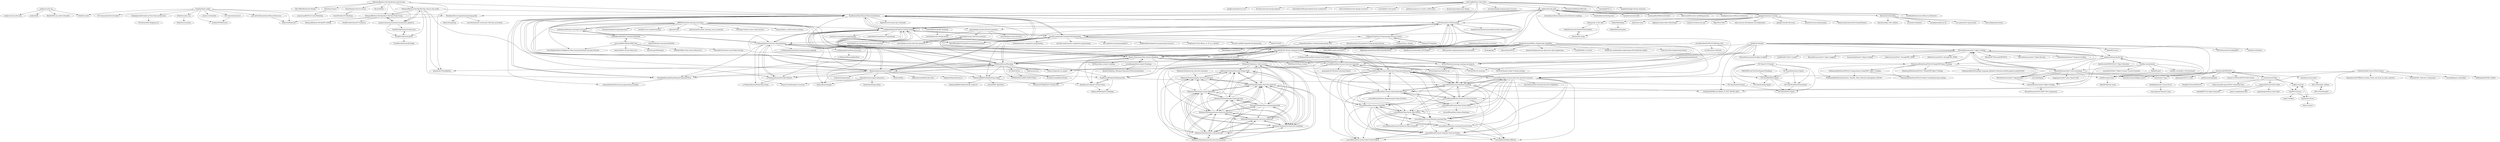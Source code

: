 digraph G {
"nodejs/security-wg" -> "nodejs/security-advisories"
"nodejs/security-wg" -> "NodeSecure/cli"
"nodejs/security-wg" -> "nodejs/build" ["e"=1]
"nodejs/security-wg" -> "RafaelGSS/is-my-node-vulnerable"
"JuanCrg90/Clean-Code-Notes" -> "amitshekhariitbhu/go-backend-clean-architecture" ["e"=1]
"JuanCrg90/Clean-Code-Notes" -> "joebew42/study-path"
"JuanCrg90/Clean-Code-Notes" -> "InterviewReady/system-design-resources" ["e"=1]
"JuanCrg90/Clean-Code-Notes" -> "vasanthk/how-web-works" ["e"=1]
"JuanCrg90/Clean-Code-Notes" -> "girliemac/a-picture-is-worth-a-1000-words" ["e"=1]
"JuanCrg90/Clean-Code-Notes" -> "karanpratapsingh/system-design" ["e"=1]
"JuanCrg90/Clean-Code-Notes" -> "ACM-Alexandria-SC/Internships"
"JuanCrg90/Clean-Code-Notes" -> "Eyadhamza/Eng-Hammad-Recommendations"
"JuanCrg90/Clean-Code-Notes" -> "me-shaon/bangla-programming-resources" ["e"=1]
"JuanCrg90/Clean-Code-Notes" -> "mehdihadeli/awesome-software-architecture" ["e"=1]
"JuanCrg90/Clean-Code-Notes" -> "MichaelCade/90DaysOfDevOps" ["e"=1]
"JuanCrg90/Clean-Code-Notes" -> "tweedegolf/101-rs" ["e"=1]
"JuanCrg90/Clean-Code-Notes" -> "gragland/chatgpt-chrome-extension" ["e"=1]
"JuanCrg90/Clean-Code-Notes" -> "google/comprehensive-rust" ["e"=1]
"JuanCrg90/Clean-Code-Notes" -> "DovAmir/awesome-design-patterns" ["e"=1]
"joebew42/study-path" -> "xpeppers/starway-to-orione"
"joebew42/study-path" -> "Eyadhamza/Eng-Hammad-Recommendations"
"joebew42/study-path" -> "stemmlerjs/software-design-and-architecture-roadmap" ["e"=1]
"joebew42/study-path" -> "testdouble/contributing-tests" ["e"=1]
"joebew42/study-path" -> "cs-MohamedAyman/Problem-Solving-Training"
"joebew42/study-path" -> "mostafa-saad/ArabicCompetitiveProgramming"
"joebew42/study-path" -> "heynickc/awesome-ddd" ["e"=1]
"joebew42/study-path" -> "justinamiller/SoftwareArchitect" ["e"=1]
"joebew42/study-path" -> "abdumostafa/awesome-in-arabic"
"joebew42/study-path" -> "DrWaleedAYousef/Teaching"
"joebew42/study-path" -> "mehdihadeli/awesome-software-architecture" ["e"=1]
"joebew42/study-path" -> "flyeralarm/onboarding"
"joebew42/study-path" -> "ddd-crew/ddd-starter-modelling-process" ["e"=1]
"joebew42/study-path" -> "Thialala/software-engineering-learning-guide"
"joebew42/study-path" -> "simskij/awesome-software-architecture" ["e"=1]
"mostafa-saad/ArabicCompetitiveProgramming" -> "mostafa-saad/MyCompetitiveProgramming" ["e"=1]
"mostafa-saad/ArabicCompetitiveProgramming" -> "cs-MohamedAyman/Problem-Solving-Training"
"mostafa-saad/ArabicCompetitiveProgramming" -> "DrWaleedAYousef/Teaching"
"mostafa-saad/ArabicCompetitiveProgramming" -> "AhmadElsagheer/Competitive-programming-library" ["e"=1]
"mostafa-saad/ArabicCompetitiveProgramming" -> "MohamedAfifii/ProblemSolving--Arabic"
"mostafa-saad/ArabicCompetitiveProgramming" -> "Eyadhamza/Eng-Hammad-Recommendations"
"mostafa-saad/ArabicCompetitiveProgramming" -> "ACM-Alexandria-SC/Internships"
"mostafa-saad/ArabicCompetitiveProgramming" -> "bqi343/USACO" ["e"=1]
"mostafa-saad/ArabicCompetitiveProgramming" -> "lnishan/awesome-competitive-programming" ["e"=1]
"mostafa-saad/ArabicCompetitiveProgramming" -> "mostafa-saad/awesome-competitive-programming" ["e"=1]
"mostafa-saad/ArabicCompetitiveProgramming" -> "kth-competitive-programming/kactl" ["e"=1]
"mostafa-saad/ArabicCompetitiveProgramming" -> "jnikhilreddy/Competitive-programming-resources" ["e"=1]
"mostafa-saad/ArabicCompetitiveProgramming" -> "abdumostafa/awesome-in-arabic"
"mostafa-saad/ArabicCompetitiveProgramming" -> "sahilbansal17/Get_Better_at_CP_in_2_Months" ["e"=1]
"mostafa-saad/ArabicCompetitiveProgramming" -> "cs-MohamedAyman/Coursera-Specializations"
"DrWaleedAYousef/Teaching" -> "Eyadhamza/Eng-Hammad-Recommendations"
"DrWaleedAYousef/Teaching" -> "mostafa-saad/ArabicCompetitiveProgramming"
"DrWaleedAYousef/Teaching" -> "cs-MohamedAyman/Problem-Solving-Training"
"DrWaleedAYousef/Teaching" -> "hci-lab/PyQuran"
"DrWaleedAYousef/Teaching" -> "abdumostafa/awesome-in-arabic"
"DrWaleedAYousef/Teaching" -> "MohamedAfifii/ProblemSolving--Arabic"
"DrWaleedAYousef/Teaching" -> "ACM-Alexandria-SC/Internships"
"DrWaleedAYousef/Teaching" -> "harryadel/AI-ML-Driven-Companies-In-Egypt"
"DrWaleedAYousef/Teaching" -> "ahmedsami76/AraBigData"
"DrWaleedAYousef/Teaching" -> "DrWaleedAYousef/My-Stuff-To-Share"
"DrWaleedAYousef/Teaching" -> "Moataz-Elmesmary/Data-Science-Roadmap"
"DrWaleedAYousef/Teaching" -> "cs-MohamedAyman/Coursera-Specializations"
"DrWaleedAYousef/Teaching" -> "cs-MohamedAyman/YouTube-Playlists"
"DrWaleedAYousef/Teaching" -> "Emadabdelhamied/Eng-Mohamed-Hammad-Posts"
"DrWaleedAYousef/Teaching" -> "bakrianoo/aravec" ["e"=1]
"ACM-Alexandria-SC/Internships" -> "cs-MohamedAyman/Problem-Solving-Training"
"ACM-Alexandria-SC/Internships" -> "harryadel/AI-ML-Driven-Companies-In-Egypt"
"ACM-Alexandria-SC/Internships" -> "mostafa-saad/ArabicCompetitiveProgramming"
"ACM-Alexandria-SC/Internships" -> "Eyadhamza/Eng-Hammad-Recommendations"
"ACM-Alexandria-SC/Internships" -> "DrWaleedAYousef/Teaching"
"ACM-Alexandria-SC/Internships" -> "Moataz-Elmesmary/Data-Science-Roadmap"
"ACM-Alexandria-SC/Internships" -> "nermeenwageh10/Leetcode-Solutions"
"ACM-Alexandria-SC/Internships" -> "Eyadhamza/Backend-Roadmap-2022"
"ACM-Alexandria-SC/Internships" -> "AhmadElsagheer/Competitive-programming-library" ["e"=1]
"ACM-Alexandria-SC/Internships" -> "MohamedAfifii/ProblemSolving--Arabic"
"ACM-Alexandria-SC/Internships" -> "7oSkaaa/Competitive-Programming-Session-Content"
"ACM-Alexandria-SC/Internships" -> "durgeshsamariya/awesome-github-profile-readme-templates" ["e"=1]
"ACM-Alexandria-SC/Internships" -> "ayatoullah/javascript-interview-questions"
"ACM-Alexandria-SC/Internships" -> "joebew42/study-path"
"ACM-Alexandria-SC/Internships" -> "abdumostafa/awesome-in-arabic"
"7oSkaaa/CP-Templates" -> "7oSkaaa/Competitive-Programming-Session-Content"
"abdumostafa/awesome-in-arabic" -> "Eyadhamza/Eng-Hammad-Recommendations"
"abdumostafa/awesome-in-arabic" -> "mfouad/awesome-egypt-opensource"
"abdumostafa/awesome-in-arabic" -> "DrWaleedAYousef/Teaching"
"abdumostafa/awesome-in-arabic" -> "cs-MohamedAyman/Problem-Solving-Training"
"abdumostafa/awesome-in-arabic" -> "abdelrahmaan/Hadith-Data-Sets" ["e"=1]
"abdumostafa/awesome-in-arabic" -> "ElegantSoft/professional-cv"
"abdumostafa/awesome-in-arabic" -> "cs-MohamedAyman/YouTube-Playlists"
"abdumostafa/awesome-in-arabic" -> "mobadarah/tajmeeaton" ["e"=1]
"abdumostafa/awesome-in-arabic" -> "cs-MohamedAyman/Coursera-Specializations"
"abdumostafa/awesome-in-arabic" -> "MohamedAfifii/ProblemSolving--Arabic"
"abdumostafa/awesome-in-arabic" -> "mostafa-saad/ArabicCompetitiveProgramming"
"abdumostafa/awesome-in-arabic" -> "nbebaw/boostchanger"
"abdumostafa/awesome-in-arabic" -> "TRoboto/Maha" ["e"=1]
"abdumostafa/awesome-in-arabic" -> "Eyadhamza/Backend-Roadmap-2022"
"abdumostafa/awesome-in-arabic" -> "Emadabdelhamied/Eng-Mohamed-Hammad-Posts"
"mrankitgupta/Data-Analyst-Roadmap" -> "Moataz-Elmesmary/Data-Science-Roadmap"
"mrankitgupta/Data-Analyst-Roadmap" -> "Eyadhamza/Computer-Science-Entry"
"mrankitgupta/Data-Analyst-Roadmap" -> "AhmedUZaki/Eng.-Mohamed-Hammad-AI-Recommendations"
"youssefHosni/Data-Science-Interview-Questions-Answers" -> "youssefHosni/Data-Science-Portofolio"
"youssefHosni/Data-Science-Interview-Questions-Answers" -> "youssefHosni/Time-Series-With-Python"
"youssefHosni/Data-Science-Interview-Questions-Answers" -> "youssefHosni/Data-Science-Interview-Preperation-Resources"
"youssefHosni/Data-Science-Interview-Questions-Answers" -> "youssefHosni/Practical-Machine-Learning-Tips"
"youssefHosni/Data-Science-Interview-Questions-Answers" -> "youssefHosni/Practical-Computer-Vision-In-Python"
"youssefHosni/Data-Science-Interview-Questions-Answers" -> "youssefHosni/Practical-Machine-Learning"
"youssefHosni/Data-Science-Interview-Questions-Answers" -> "youssefHosni/Efficient-Python-for-Data-Scientists"
"youssefHosni/Data-Science-Interview-Questions-Answers" -> "youssefHosni/Data-Science-End-to-End-Projects"
"youssefHosni/Data-Science-Interview-Questions-Answers" -> "youssefHosni/Data-Science-Educational-Resoruces"
"youssefHosni/Data-Science-Interview-Questions-Answers" -> "youssefHosni/Practical-Data-Science-Blog"
"youssefHosni/Data-Science-Interview-Questions-Answers" -> "youssefHosni/Stable-Diffusion"
"youssefHosni/Data-Science-Interview-Questions-Answers" -> "youssefHosni/Machine-Learning-Practical-Guide"
"youssefHosni/Data-Science-Interview-Questions-Answers" -> "youssefHosni/Advanced-Python-for-Data-Scientists"
"youssefHosni/Data-Science-Interview-Questions-Answers" -> "harryadel/AI-ML-Driven-Companies-In-Egypt"
"youssefHosni/Data-Science-Interview-Questions-Answers" -> "alirezadir/machine-learning-interview-enlightener" ["e"=1]
"ultralytics/JSON2YOLO" -> "ssaru/convert2Yolo"
"ultralytics/JSON2YOLO" -> "ultralytics/xview-yolov3"
"ultralytics/JSON2YOLO" -> "TexasInstruments/edgeai-yolov5" ["e"=1]
"ultralytics/JSON2YOLO" -> "zhiqwang/yolov5-rt-stack" ["e"=1]
"ultralytics/JSON2YOLO" -> "pylabel-project/pylabel" ["e"=1]
"ultralytics/JSON2YOLO" -> "nanmi/yolov7-pose"
"ultralytics/JSON2YOLO" -> "RizwanMunawar/yolov7-segmentation"
"ultralytics/JSON2YOLO" -> "Linaom1214/TensorRT-For-YOLO-Series" ["e"=1]
"Moataz-Elmesmary/Data-Science-Roadmap" -> "harryadel/AI-ML-Driven-Companies-In-Egypt"
"Moataz-Elmesmary/Data-Science-Roadmap" -> "h9-tect/Machine-learning-roadmap-and-projects"
"Moataz-Elmesmary/Data-Science-Roadmap" -> "mrankitgupta/Data-Analyst-Roadmap"
"Moataz-Elmesmary/Data-Science-Roadmap" -> "Eyadhamza/Eng-Hammad-Recommendations"
"Moataz-Elmesmary/Data-Science-Roadmap" -> "cs-MohamedAyman/Problem-Solving-Training"
"Moataz-Elmesmary/Data-Science-Roadmap" -> "ACM-Alexandria-SC/Internships"
"Moataz-Elmesmary/Data-Science-Roadmap" -> "DrWaleedAYousef/Teaching"
"Moataz-Elmesmary/Data-Science-Roadmap" -> "youssefHosni/Data-Science-Interview-Questions"
"Moataz-Elmesmary/Data-Science-Roadmap" -> "youssefHosni/Practical-Machine-Learning"
"Moataz-Elmesmary/Data-Science-Roadmap" -> "youssefHosni/Data-Science-Interview-Preperation-Resources"
"Moataz-Elmesmary/Data-Science-Roadmap" -> "IEEEManCSC/Data_Science"
"Moataz-Elmesmary/Data-Science-Roadmap" -> "youssefHosni/Data-Science-Interview-Questions-Answers"
"Moataz-Elmesmary/Data-Science-Roadmap" -> "Eyadhamza/Backend-Roadmap-2022"
"Moataz-Elmesmary/Data-Science-Roadmap" -> "Eyadhamza/Computer-Science-Entry"
"Moataz-Elmesmary/Data-Science-Roadmap" -> "MrMimic/data-scientist-roadmap" ["e"=1]
"JagadeeshwaranM/Data_Engineering_Simplified" -> "h9-tect/Machine-learning-roadmap-and-projects"
"JagadeeshwaranM/Data_Engineering_Simplified" -> "harryadel/AI-ML-Driven-Companies-In-Egypt"
"JagadeeshwaranM/Data_Engineering_Simplified" -> "youssefHosni/Practical-Machine-Learning"
"JagadeeshwaranM/Data_Engineering_Simplified" -> "kw2828/Dolly-2.0-Series" ["e"=1]
"JagadeeshwaranM/Data_Engineering_Simplified" -> "databricks-academy/data-engineering-with-databricks-english" ["e"=1]
"JagadeeshwaranM/Data_Engineering_Simplified" -> "alanchn31/Data-Engineering-Projects" ["e"=1]
"JagadeeshwaranM/Data_Engineering_Simplified" -> "SebasMBK/SunglassesHubETL"
"JagadeeshwaranM/Data_Engineering_Simplified" -> "bigdatabysumitm/NotesOfYouTubeSQLSeries" ["e"=1]
"JagadeeshwaranM/Data_Engineering_Simplified" -> "Significant-Gravitas/Auto-GPT-Plugins" ["e"=1]
"JagadeeshwaranM/Data_Engineering_Simplified" -> "youssefHosni/Data-Science-Interview-Questions-Answers"
"JagadeeshwaranM/Data_Engineering_Simplified" -> "OBenner/data-engineering-interview-questions" ["e"=1]
"JagadeeshwaranM/Data_Engineering_Simplified" -> "dzoba/gptrpg" ["e"=1]
"JagadeeshwaranM/Data_Engineering_Simplified" -> "youssefHosni/Data-Science-Interview-Preperation-Resources"
"JagadeeshwaranM/Data_Engineering_Simplified" -> "zabirauf/AutoGPT.js" ["e"=1]
"JagadeeshwaranM/Data_Engineering_Simplified" -> "gunnarmorling/awesome-opensource-data-engineering" ["e"=1]
"youssefHosni/Data-Science-Interview-Questions" -> "harryadel/AI-ML-Driven-Companies-In-Egypt"
"youssefHosni/Data-Science-Interview-Questions" -> "youssefHosni/Data-Science-Portofolio"
"youssefHosni/Data-Science-Interview-Questions" -> "youssefHosni/Data-Science-Interview-Preperation-Resources"
"youssefHosni/Data-Science-Interview-Questions" -> "youssefHosni/Practical-Machine-Learning"
"youssefHosni/Data-Science-Interview-Questions" -> "youssefHosni/Data-Science-Educational-Resoruces"
"youssefHosni/Data-Science-Interview-Questions" -> "Deena-Gergis/e2e_ds_project"
"youssefHosni/Data-Science-Interview-Questions" -> "h9-tect/Important-links-for-ml-"
"youssefHosni/Data-Science-Interview-Questions" -> "puspanjalis/20-Machine-Learning-Projects"
"off99555/machine-learning-curriculum" -> "harryadel/AI-ML-Driven-Companies-In-Egypt"
"off99555/machine-learning-curriculum" -> "h9-tect/Machine-learning-roadmap-and-projects"
"off99555/machine-learning-curriculum" -> "cs-MohamedAyman/Problem-Solving-Training"
"off99555/machine-learning-curriculum" -> "maykulkarni/Machine-Learning-Curriculum"
"off99555/machine-learning-curriculum" -> "vmayoral/basic_reinforcement_learning" ["e"=1]
"off99555/machine-learning-curriculum" -> "youssefHosni/Data-Science-Interview-Questions"
"off99555/machine-learning-curriculum" -> "cs-MohamedAyman/Coursera-Specializations"
"off99555/machine-learning-curriculum" -> "nermeenwageh10/Leetcode-Solutions"
"off99555/machine-learning-curriculum" -> "Deena-Gergis/e2e_ds_project"
"off99555/machine-learning-curriculum" -> "dennybritz/deeplearning-papernotes" ["e"=1]
"off99555/machine-learning-curriculum" -> "louisfb01/start-machine-learning" ["e"=1]
"off99555/machine-learning-curriculum" -> "pkmital/CADL" ["e"=1]
"off99555/machine-learning-curriculum" -> "TarrySingh/Artificial-Intelligence-Deep-Learning-Machine-Learning-Tutorials" ["e"=1]
"off99555/machine-learning-curriculum" -> "upb-lea/reinforcement_learning_course_materials" ["e"=1]
"off99555/machine-learning-curriculum" -> "Developer-Y/math-science-video-lectures" ["e"=1]
"youssefHosni/Practical-Machine-Learning" -> "youssefHosni/Data-Science-Educational-Resoruces"
"youssefHosni/Practical-Machine-Learning" -> "youssefHosni/Data-Science-Interview-Preperation-Resources"
"youssefHosni/Practical-Machine-Learning" -> "youssefHosni/Data-Science-Interview-Questions-Answers"
"youssefHosni/Practical-Machine-Learning" -> "youssefHosni/Data-Science-Portofolio"
"youssefHosni/Practical-Machine-Learning" -> "youssefHosni/Practical-Machine-Learning-Tips"
"youssefHosni/Practical-Machine-Learning" -> "youssefHosni/Efficient-Python-for-Data-Scientists"
"youssefHosni/Practical-Machine-Learning" -> "youssefHosni/Data-Science-Interview-Questions"
"youssefHosni/Practical-Machine-Learning" -> "youssefHosni/Practical-Data-Science-Blog"
"youssefHosni/Practical-Machine-Learning" -> "youssefHosni/Practical-Computer-Vision-In-Python"
"youssefHosni/Practical-Machine-Learning" -> "ashishpatel26/ResourceBank_CV_NLP_MLOPS_2022" ["e"=1]
"youssefHosni/Practical-Machine-Learning" -> "harryadel/AI-ML-Driven-Companies-In-Egypt"
"youssefHosni/Practical-Machine-Learning" -> "youssefHosni/Time-Series-With-Python"
"MohamedAfifii/ProblemSolving--Arabic" -> "MohamedAfifii/ProblemSolving--Arabic-II"
"MohamedAfifii/ProblemSolving--Arabic" -> "Muhammad-Magdi/aast-training-2021"
"MohamedAfifii/ProblemSolving--Arabic" -> "marioeid/Mr-Algorithms"
"Eyadhamza/Eng-Hammad-Recommendations" -> "Emadabdelhamied/Eng-Mohamed-Hammad-Posts"
"Eyadhamza/Eng-Hammad-Recommendations" -> "cs-MohamedAyman/Problem-Solving-Training"
"Eyadhamza/Eng-Hammad-Recommendations" -> "DrWaleedAYousef/Teaching"
"Eyadhamza/Eng-Hammad-Recommendations" -> "abdumostafa/awesome-in-arabic"
"Eyadhamza/Eng-Hammad-Recommendations" -> "Eyadhamza/Backend-Roadmap-2022"
"Eyadhamza/Eng-Hammad-Recommendations" -> "mostafa-saad/ArabicCompetitiveProgramming"
"Eyadhamza/Eng-Hammad-Recommendations" -> "Eyadhamza/Computer-Science-Entry"
"Eyadhamza/Eng-Hammad-Recommendations" -> "cs-MohamedAyman/Coursera-Specializations"
"Eyadhamza/Eng-Hammad-Recommendations" -> "mohamedSabry0/functional_programming_examples"
"Eyadhamza/Eng-Hammad-Recommendations" -> "ACM-Alexandria-SC/Internships"
"Eyadhamza/Eng-Hammad-Recommendations" -> "Moataz-Elmesmary/Data-Science-Roadmap"
"Eyadhamza/Eng-Hammad-Recommendations" -> "ayatoullah/javascript-interview-questions"
"Eyadhamza/Eng-Hammad-Recommendations" -> "RahmaYasser/common-git-commands"
"Eyadhamza/Eng-Hammad-Recommendations" -> "ArabsInBlockchain/BC-Roadmap"
"Eyadhamza/Eng-Hammad-Recommendations" -> "cs-MohamedAyman/YouTube-Playlists"
"ArabsInBlockchain/BC-Roadmap" -> "ayatoullah/system-design-primer"
"Eyadhamza/Backend-Roadmap-2022" -> "Eyadhamza/Computer-Science-Entry"
"Eyadhamza/Backend-Roadmap-2022" -> "MahmoudShawkyy/CS_Roadmap"
"Eyadhamza/Backend-Roadmap-2022" -> "CIS-Team/Android-Squad"
"MohamedRadwan-DevOps/devops-step-by-step" -> "MohamedRadwan-DevOps/Azure-DevOps-Study-Group"
"MohamedRadwan-DevOps/devops-step-by-step" -> "amateursanonymous/amateursanonymous.github.io"
"MohamedRadwan-DevOps/devops-step-by-step" -> "Zold1/linux-basics"
"MohamedRadwan-DevOps/devops-step-by-step" -> "Ahm7dKhalifa/System-Design"
"MohamedRadwan-DevOps/devops-step-by-step" -> "OmarShawky1/Active-Courses"
"MohamedRadwan-DevOps/devops-step-by-step" -> "MohamedRadwan-DevOps/DevOps-step-by-step-arabic"
"MohamedRadwan-DevOps/devops-step-by-step" -> "Eyadhamza/Eng-Hammad-Recommendations"
"MohamedRadwan-DevOps/devops-step-by-step" -> "ahmedsami76/AraBigData"
"MohamedRadwan-DevOps/devops-step-by-step" -> "Micro0x00/iti"
"OmarShawky1/Active-Courses" -> "OmarShawky1/CS-Roadmap"
"mfouad/awesome-egypt-opensource" -> "Samuel-Sorial/Academic-resources"
"mfouad/awesome-egypt-opensource" -> "nbebaw/boostchanger"
"mfouad/awesome-egypt-opensource" -> "bashmohandes/go-askme"
"nermeenwageh10/Leetcode-Solutions" -> "harryadel/AI-ML-Driven-Companies-In-Egypt"
"nermeenwageh10/Leetcode-Solutions" -> "Mohamed-Hashem/cs-video-courses"
"h9-tect/Machine-learning-roadmap-and-projects" -> "h9-tect/Ultimate-Guide-To-Deep-Learning"
"h9-tect/Machine-learning-roadmap-and-projects" -> "h9-tect/ML-Dl_resources-"
"h9-tect/Machine-learning-roadmap-and-projects" -> "h9-tect/Important-links-for-ml-"
"h9-tect/Machine-learning-roadmap-and-projects" -> "harryadel/AI-ML-Driven-Companies-In-Egypt"
"xpeppers/starway-to-orione" -> "gcanti/functional-programming" ["e"=1]
"xpeppers/starway-to-orione" -> "RefactoringCombos/ArlosCommitNotation" ["e"=1]
"xpeppers/starway-to-orione" -> "odino/interviews" ["e"=1]
"xpeppers/starway-to-orione" -> "digdeeproots/provable-refactorings" ["e"=1]
"xpeppers/starway-to-orione" -> "ivoputzer/coinbase-pro-api"
"xpeppers/starway-to-orione" -> "joebew42/study-path"
"xpeppers/starway-to-orione" -> "DaikonWeb/daikon"
"xpeppers/starway-to-orione" -> "PJijin/Show-Path" ["e"=1]
"xpeppers/starway-to-orione" -> "ukncsc/secure-development-and-deployment" ["e"=1]
"xpeppers/starway-to-orione" -> "chilispa/way-to-the-cake"
"xpeppers/starway-to-orione" -> "xpeppers/ansible-discourse"
"cs-MohamedAyman/Problem-Solving-Training" -> "cs-MohamedAyman/Coursera-Specializations"
"cs-MohamedAyman/Problem-Solving-Training" -> "Eyadhamza/Eng-Hammad-Recommendations"
"cs-MohamedAyman/Problem-Solving-Training" -> "mostafa-saad/ArabicCompetitiveProgramming"
"cs-MohamedAyman/Problem-Solving-Training" -> "cs-MohamedAyman/YouTube-Playlists"
"cs-MohamedAyman/Problem-Solving-Training" -> "DrWaleedAYousef/Teaching"
"cs-MohamedAyman/Problem-Solving-Training" -> "ACM-Alexandria-SC/Internships"
"cs-MohamedAyman/Problem-Solving-Training" -> "MohamedAfifii/ProblemSolving--Arabic"
"cs-MohamedAyman/Problem-Solving-Training" -> "harryadel/AI-ML-Driven-Companies-In-Egypt"
"cs-MohamedAyman/Problem-Solving-Training" -> "abdumostafa/awesome-in-arabic"
"cs-MohamedAyman/Problem-Solving-Training" -> "Moataz-Elmesmary/Data-Science-Roadmap"
"cs-MohamedAyman/Problem-Solving-Training" -> "AhmadElsagheer/Competitive-programming-library" ["e"=1]
"cs-MohamedAyman/Problem-Solving-Training" -> "7oSkaaa/Competitive-Programming-Session-Content"
"cs-MohamedAyman/Problem-Solving-Training" -> "Emadabdelhamied/Eng-Mohamed-Hammad-Posts"
"cs-MohamedAyman/Problem-Solving-Training" -> "manishbisht/Competitive-Programming" ["e"=1]
"cs-MohamedAyman/Problem-Solving-Training" -> "omonimus1/competitive-programming" ["e"=1]
"Zold1/linux-basics" -> "mazzensaadd/OSC22-Linux-Workshop"
"ES-Community/nsecure" -> "fraxken/VM-Resources"
"MohamedRadwan-DevOps/DevOps-step-by-step-arabic" -> "amateursanonymous/amateursanonymous.github.io"
"MohamedRadwan-DevOps/DevOps-step-by-step-arabic" -> "MohamedRadwan-DevOps/Azure-DevOps-Study-Group"
"MohamedRadwan-DevOps/DevOps-step-by-step-arabic" -> "ahmedsami76/AraBigData"
"MohamedRadwan-DevOps/DevOps-step-by-step-arabic" -> "Emadabdelhamied/Eng-Mohamed-Hammad-Posts"
"MohamedRadwan-DevOps/DevOps-step-by-step-arabic" -> "CloudDevOpsVisions/Docs"
"MohamedRadwan-DevOps/DevOps-step-by-step-arabic" -> "abdumostafa/awesome-in-arabic"
"MohamedRadwan-DevOps/DevOps-step-by-step-arabic" -> "Eyadhamza/Eng-Hammad-Recommendations"
"cs-MohamedAyman/YouTube-Playlists" -> "cs-MohamedAyman/DataCamp-Tracks"
"cs-MohamedAyman/YouTube-Playlists" -> "cs-MohamedAyman/Coursera-Specializations"
"hci-lab/PyQuran" -> "hci-lab/LearningMetersPoems"
"hci-lab/PyQuran" -> "DrWaleedAYousef/My-Stuff-To-Share"
"CIS-Team/DataScience-Squad" -> "CIS-Team/BackEnd-Squad"
"CIS-Team/DataScience-Squad" -> "CIS-Team/ProblemSolving-Squad"
"CIS-Team/ProblemSolving-Squad" -> "CIS-Team/Flutter-Squad"
"harryadel/AI-ML-Driven-Companies-In-Egypt" -> "h9-tect/Machine-learning-roadmap-and-projects"
"harryadel/AI-ML-Driven-Companies-In-Egypt" -> "youssefHosni/Data-Science-Interview-Questions"
"harryadel/AI-ML-Driven-Companies-In-Egypt" -> "youssefHosni/Data-Science-Interview-Preperation-Resources"
"harryadel/AI-ML-Driven-Companies-In-Egypt" -> "Moataz-Elmesmary/Data-Science-Roadmap"
"harryadel/AI-ML-Driven-Companies-In-Egypt" -> "Deena-Gergis/e2e_ds_project"
"harryadel/AI-ML-Driven-Companies-In-Egypt" -> "h9-tect/ML-Dl_resources-"
"harryadel/AI-ML-Driven-Companies-In-Egypt" -> "ACM-Alexandria-SC/Internships"
"harryadel/AI-ML-Driven-Companies-In-Egypt" -> "cs-MohamedAyman/Problem-Solving-Training"
"harryadel/AI-ML-Driven-Companies-In-Egypt" -> "nermeenwageh10/Leetcode-Solutions"
"harryadel/AI-ML-Driven-Companies-In-Egypt" -> "cs-MohamedAyman/Coursera-Specializations"
"harryadel/AI-ML-Driven-Companies-In-Egypt" -> "youssefHosni/Data-Science-Educational-Resoruces"
"harryadel/AI-ML-Driven-Companies-In-Egypt" -> "IEEEManCSC/Data_Science"
"harryadel/AI-ML-Driven-Companies-In-Egypt" -> "cs-MohamedAyman/Data-Science-Case-Studies"
"harryadel/AI-ML-Driven-Companies-In-Egypt" -> "youssefHosni/Practical-Machine-Learning"
"ssaru/convert2Yolo" -> "ultralytics/JSON2YOLO"
"ssaru/convert2Yolo" -> "yukkyo/voc2coco"
"ssaru/convert2Yolo" -> "Tony607/voc2coco"
"ssaru/convert2Yolo" -> "WongKinYiu/ScaledYOLOv4" ["e"=1]
"ssaru/convert2Yolo" -> "ManivannanMurugavel/YOLO-Annotation-Tool"
"ssaru/convert2Yolo" -> "packyan/PyTorch-YOLOv3-kitti"
"RizwanMunawar/yolov7-segmentation" -> "RizwanMunawar/yolov7-object-tracking"
"RizwanMunawar/yolov7-segmentation" -> "RizwanMunawar/yolov5-object-tracking"
"yukkyo/voc2coco" -> "Tony607/voc2coco"
"yukkyo/voc2coco" -> "shiyemin/voc2coco"
"yousefebrahimi0/1000-AI-collection-tools" -> "h9-tect/Machine-learning-roadmap-and-projects"
"yousefebrahimi0/1000-AI-collection-tools" -> "ai-collection/ai-collection" ["e"=1]
"yousefebrahimi0/1000-AI-collection-tools" -> "harryadel/AI-ML-Driven-Companies-In-Egypt"
"MuhammadMoinFaisal/YOLOv8-DeepSORT-Object-Tracking" -> "MuhammadMoinFaisal/YOLOv8_Segmentation_DeepSORT_Object_Tracking"
"MuhammadMoinFaisal/YOLOv8-DeepSORT-Object-Tracking" -> "MuhammadMoinFaisal/YOLOv8-object-tracking-blurring-counting"
"MuhammadMoinFaisal/YOLOv8-DeepSORT-Object-Tracking" -> "RizwanMunawar/yolov7-object-tracking"
"MuhammadMoinFaisal/YOLOv8-DeepSORT-Object-Tracking" -> "MuhammadMoinFaisal/Automatic_Number_Plate_Detection_Recognition_YOLOv8"
"MuhammadMoinFaisal/YOLOv8-DeepSORT-Object-Tracking" -> "roboflow/supervision"
"MuhammadMoinFaisal/YOLOv8-DeepSORT-Object-Tracking" -> "MuhammadMoinFaisal/YOLOv7-DeepSORT-Object-Tracking"
"MuhammadMoinFaisal/YOLOv8-DeepSORT-Object-Tracking" -> "MuhammadMoinFaisal/Sign-Language-Alphabets-Detection-and-Recongition-using-YOLOv8"
"roboflow/notebooks" -> "roboflow/supervision"
"roboflow/notebooks" -> "SkalskiP/courses" ["e"=1]
"roboflow/notebooks" -> "augmentedstartups/AS-One"
"roboflow/notebooks" -> "IDEA-Research/GroundingDINO" ["e"=1]
"roboflow/notebooks" -> "MuhammadMoinFaisal/YOLOv8-DeepSORT-Object-Tracking"
"roboflow/notebooks" -> "youssefHosni/Practical-Machine-Learning"
"roboflow/notebooks" -> "ultralytics/ultralytics" ["e"=1]
"roboflow/notebooks" -> "harryadel/AI-ML-Driven-Companies-In-Egypt"
"roboflow/notebooks" -> "ashishpatel26/ResourceBank_CV_NLP_MLOPS_2022" ["e"=1]
"roboflow/notebooks" -> "RizwanMunawar/yolov7-object-tracking"
"roboflow/notebooks" -> "youssefHosni/Data-Science-Interview-Questions"
"roboflow/notebooks" -> "youssefHosni/Data-Science-Interview-Preperation-Resources"
"roboflow/notebooks" -> "RizwanMunawar/yolov8-object-tracking"
"roboflow/notebooks" -> "youssefHosni/Data-Science-Interview-Questions-Answers"
"roboflow/notebooks" -> "RizwanMunawar/yolov7-pose-estimation"
"shiyemin/voc2coco" -> "wkoa/voc2coco"
"shiyemin/voc2coco" -> "yukkyo/voc2coco"
"packyan/PyTorch-YOLOv3-kitti" -> "keshik6/KITTI-2d-object-detection"
"packyan/PyTorch-YOLOv3-kitti" -> "yizhou-wang/darknet-kitti"
"packyan/PyTorch-YOLOv3-kitti" -> "yangchengtest/keras-yolov3-kitti"
"SkalskiP/sport" -> "roboflow/supervision"
"youssefHosni/Time-Series-With-Python" -> "youssefHosni/Practical-Computer-Vision-In-Python"
"youssefHosni/Time-Series-With-Python" -> "youssefHosni/Data-Science-End-to-End-Projects"
"youssefHosni/Time-Series-With-Python" -> "youssefHosni/Practical-Machine-Learning-Tips"
"youssefHosni/Time-Series-With-Python" -> "youssefHosni/Machine-Learning-Practical-Guide"
"youssefHosni/Time-Series-With-Python" -> "youssefHosni/Stable-Diffusion"
"youssefHosni/Time-Series-With-Python" -> "youssefHosni/Advanced-Python-for-Data-Scientists"
"youssefHosni/Time-Series-With-Python" -> "youssefHosni/Data-Science-Portofolio"
"Mohamed-Hashem/Awesome-Design-Tools" -> "Mohamed-Hashem/angular-interview-questions"
"Mohamed-Hashem/Awesome-Design-Tools" -> "Mohamed-Hashem/tech-interview-handbook"
"Mohamed-Hashem/Awesome-Design-Tools" -> "Mohamed-Hashem/nodejs-interview-questions"
"Mohamed-Hashem/clean-code-javascript" -> "Mohamed-Hashem/javascript-interview-questions"
"Mohamed-Hashem/clean-code-javascript" -> "Mohamed-Hashem/nodejs-interview-questions"
"Mohamed-Hashem/clean-code-javascript" -> "Mohamed-Hashem/tech-interview-handbook"
"Mohamed-Hashem/clean-code-javascript" -> "Mohamed-Hashem/angular-interview-questions"
"Mohamed-Hashem/clean-code-javascript" -> "Mohamed-Hashem/reactjs-interview-questions"
"Mohamed-Hashem/clean-code-javascript" -> "Mohamed-Hashem/Awesome-Design-Tools"
"Mohamed-Hashem/clean-code-javascript" -> "Mohamed-Hashem/awesome-interview-questions"
"Mohamed-Hashem/clean-code-javascript" -> "Mohamed-Hashem/javascript-algorithms"
"Mohamed-Hashem/cs-video-courses" -> "Mohamed-Hashem/project-based-learning"
"Mohamed-Hashem/cs-video-courses" -> "Mohamed-Hashem/tech-interview-handbook"
"Mohamed-Hashem/cs-video-courses" -> "Mohamed-Hashem/free-programming-books"
"Mohamed-Hashem/cs-video-courses" -> "Mohamed-Hashem/javascript-algorithms"
"Mohamed-Hashem/cs-video-courses" -> "Mohamed-Hashem/nodejs-interview-questions"
"Mohamed-Hashem/cs-video-courses" -> "Mohamed-Hashem/awesome-interview-questions"
"Mohamed-Hashem/cs-video-courses" -> "Mohamed-Hashem/clean-code-javascript"
"Mohamed-Hashem/cs-video-courses" -> "Mohamed-Hashem/Awesome-Design-Tools"
"Mohamed-Hashem/cs-video-courses" -> "Mohamed-Hashem/reactjs-interview-questions"
"Mohamed-Hashem/javascript-algorithms" -> "Mohamed-Hashem/tech-interview-handbook"
"Mohamed-Hashem/javascript-algorithms" -> "Mohamed-Hashem/nodejs-interview-questions"
"Mohamed-Hashem/javascript-algorithms" -> "Mohamed-Hashem/angular-interview-questions"
"Mohamed-Hashem/javascript-algorithms" -> "Mohamed-Hashem/clean-code-javascript"
"Mohamed-Hashem/javascript-algorithms" -> "Mohamed-Hashem/reactjs-interview-questions"
"Mohamed-Hashem/javascript-algorithms" -> "Mohamed-Hashem/Awesome-Design-Tools"
"Mohamed-Hashem/javascript-algorithms" -> "Mohamed-Hashem/awesome-interview-questions"
"Mohamed-Hashem/javascript-algorithms" -> "Mohamed-Hashem/javascript-interview-questions"
"Mohamed-Hashem/javascript-algorithms" -> "Mohamed-Hashem/project-based-learning"
"Mohamed-Hashem/javascript-interview-questions" -> "Mohamed-Hashem/clean-code-javascript"
"Mohamed-Hashem/javascript-interview-questions" -> "Mohamed-Hashem/nodejs-interview-questions"
"Mohamed-Hashem/javascript-interview-questions" -> "Mohamed-Hashem/reactjs-interview-questions"
"Mohamed-Hashem/javascript-interview-questions" -> "Mohamed-Hashem/awesome-interview-questions"
"Mohamed-Hashem/javascript-interview-questions" -> "Mohamed-Hashem/angular-interview-questions"
"Mohamed-Hashem/javascript-interview-questions" -> "Mohamed-Hashem/tech-interview-handbook"
"Mohamed-Hashem/nodejs-interview-questions" -> "Mohamed-Hashem/reactjs-interview-questions"
"Mohamed-Hashem/nodejs-interview-questions" -> "Mohamed-Hashem/angular-interview-questions"
"Mohamed-Hashem/nodejs-interview-questions" -> "Mohamed-Hashem/javascript-interview-questions"
"Mohamed-Hashem/nodejs-interview-questions" -> "Mohamed-Hashem/clean-code-javascript"
"Mohamed-Hashem/nodejs-interview-questions" -> "Mohamed-Hashem/tech-interview-handbook"
"Mohamed-Hashem/nodejs-interview-questions" -> "Mohamed-Hashem/awesome-interview-questions"
"Mohamed-Hashem/nodejs-interview-questions" -> "Mohamed-Hashem/Awesome-Design-Tools"
"Mohamed-Hashem/nodejs-interview-questions" -> "Mohamed-Hashem/javascript-algorithms"
"Mohamed-Hashem/reactjs-interview-questions" -> "Mohamed-Hashem/nodejs-interview-questions"
"Mohamed-Hashem/reactjs-interview-questions" -> "Mohamed-Hashem/tech-interview-handbook"
"Mohamed-Hashem/reactjs-interview-questions" -> "Mohamed-Hashem/javascript-interview-questions"
"Mohamed-Hashem/reactjs-interview-questions" -> "Mohamed-Hashem/clean-code-javascript"
"Mohamed-Hashem/reactjs-interview-questions" -> "Mohamed-Hashem/awesome-interview-questions"
"Tony607/voc2coco" -> "yukkyo/voc2coco"
"Tony607/voc2coco" -> "shiyemin/voc2coco"
"Tony607/voc2coco" -> "ming71/toolbox" ["e"=1]
"RizwanMunawar/yolov7-pose-estimation" -> "RizwanMunawar/yolov7-object-tracking"
"RizwanMunawar/yolov7-pose-estimation" -> "nanmi/yolov7-pose"
"RizwanMunawar/yolov7-pose-estimation" -> "TexasInstruments/edgeai-yolov5" ["e"=1]
"RizwanMunawar/yolov7-pose-estimation" -> "qinggangwu/yolov7-pose_Npoint_Ncla" ["e"=1]
"RizwanMunawar/yolov7-pose-estimation" -> "RizwanMunawar/yolov5-object-tracking"
"RizwanMunawar/yolov7-pose-estimation" -> "wmcnally/kapao" ["e"=1]
"RizwanMunawar/yolov7-pose-estimation" -> "RizwanMunawar/yolov7-segmentation"
"ChawlaAvi/Daily-Dose-of-Data-Science" -> "youssefHosni/Efficient-Python-for-Data-Scientists"
"ChawlaAvi/Daily-Dose-of-Data-Science" -> "khuyentran1401/Efficient_Python_tricks_and_tools_for_data_scientists" ["e"=1]
"ChawlaAvi/Daily-Dose-of-Data-Science" -> "youssefHosni/Data-Science-Interview-Questions-Answers"
"ChawlaAvi/Daily-Dose-of-Data-Science" -> "ThinamXx/ML..Interview..Preparation" ["e"=1]
"ChawlaAvi/Daily-Dose-of-Data-Science" -> "youssefHosni/Data-Science-Educational-Resoruces"
"ChawlaAvi/Daily-Dose-of-Data-Science" -> "CermakM/jupyter-datatables" ["e"=1]
"ChawlaAvi/Daily-Dose-of-Data-Science" -> "SelfExplainML/PiML-Toolbox" ["e"=1]
"youssefHosni/Efficient-Python-for-Data-Scientists" -> "youssefHosni/Data-Science-Interview-Preperation-Resources"
"youssefHosni/Efficient-Python-for-Data-Scientists" -> "youssefHosni/Data-Science-Educational-Resoruces"
"youssefHosni/Efficient-Python-for-Data-Scientists" -> "youssefHosni/Data-Science-Portofolio"
"youssefHosni/Efficient-Python-for-Data-Scientists" -> "youssefHosni/Practical-Machine-Learning"
"youssefHosni/Efficient-Python-for-Data-Scientists" -> "youssefHosni/Data-Science-Interview-Questions-Answers"
"youssefHosni/Efficient-Python-for-Data-Scientists" -> "youssefHosni/Time-Series-With-Python"
"youssefHosni/Efficient-Python-for-Data-Scientists" -> "youssefHosni/Practical-Data-Science-Blog"
"youssefHosni/Efficient-Python-for-Data-Scientists" -> "youssefHosni/Practical-Machine-Learning-Tips"
"youssefHosni/Efficient-Python-for-Data-Scientists" -> "youssefHosni/Practical-Computer-Vision-In-Python"
"youssefHosni/Data-Science-Interview-Preperation-Resources" -> "youssefHosni/Data-Science-Educational-Resoruces"
"youssefHosni/Data-Science-Interview-Preperation-Resources" -> "youssefHosni/Practical-Machine-Learning-Tips"
"youssefHosni/Data-Science-Interview-Preperation-Resources" -> "youssefHosni/Practical-Machine-Learning"
"youssefHosni/Data-Science-Interview-Preperation-Resources" -> "youssefHosni/Efficient-Python-for-Data-Scientists"
"youssefHosni/Data-Science-Interview-Preperation-Resources" -> "youssefHosni/Practical-Computer-Vision-In-Python"
"youssefHosni/Data-Science-Interview-Preperation-Resources" -> "youssefHosni/Time-Series-With-Python"
"youssefHosni/Data-Science-Interview-Preperation-Resources" -> "youssefHosni/Data-Science-Interview-Questions-Answers"
"youssefHosni/Data-Science-Interview-Preperation-Resources" -> "youssefHosni/Data-Science-Portofolio"
"youssefHosni/Data-Science-Interview-Preperation-Resources" -> "youssefHosni/Practical-Data-Science-Blog"
"youssefHosni/Data-Science-Interview-Preperation-Resources" -> "harryadel/AI-ML-Driven-Companies-In-Egypt"
"youssefHosni/Data-Science-Interview-Preperation-Resources" -> "youssefHosni/Data-Science-Interview-Questions"
"youssefHosni/Data-Science-Interview-Preperation-Resources" -> "youssefHosni/Data-Science-End-to-End-Projects"
"CIS-Team/UI-UX-Squad" -> "CIS-Team/BackEnd-Squad"
"CIS-Team/UI-UX-Squad" -> "CIS-Team/Flutter-Squad"
"CIS-Team/UI-UX-Squad" -> "CIS-Team/DataScience-Squad"
"CIS-Team/UI-UX-Squad" -> "CIS-Team/ProblemSolving-Squad"
"CIS-Team/UI-UX-Squad" -> "CIS-Team/Android-Squad"
"CIS-Team/UI-UX-Squad" -> "CIS-Team/Gaming-Squad"
"flyeralarm/onboarding" -> "flyeralarm/php-code-validator"
"flyeralarm/onboarding" -> "sensiolabs-de/deptrac" ["e"=1]
"flyeralarm/onboarding" -> "prooph/proophessor-do" ["e"=1]
"flyeralarm/onboarding" -> "scm-spain/howto-spring-cloud" ["e"=1]
"flyeralarm/onboarding" -> "joebew42/study-path"
"flyeralarm/onboarding" -> "kalessil/phpinspectionsea" ["e"=1]
"augmentedstartups/AS-One" -> "roboflow/supervision"
"augmentedstartups/AS-One" -> "RizwanMunawar/yolov7-object-tracking"
"augmentedstartups/AS-One" -> "roboflow-ai/notebooks"
"augmentedstartups/AS-One" -> "RizwanMunawar/yolov5-object-tracking"
"augmentedstartups/AS-One" -> "ibaiGorordo/ONNX-YOLOv7-Object-Detection"
"augmentedstartups/AS-One" -> "MuhammadMoinFaisal/YOLOv8-DeepSORT-Object-Tracking"
"roboflow/supervision" -> "SkalskiP/sketchy-vision"
"maykulkarni/Machine-Learning-Notebooks" -> "maykulkarni/Machine-Learning-Curriculum"
"maykulkarni/Machine-Learning-Notebooks" -> "ayonroy2000/100DaysOfMLCode"
"maykulkarni/Machine-Learning-Notebooks" -> "chhayac/Machine-Learning-Notebooks"
"maykulkarni/Machine-Learning-Curriculum" -> "maykulkarni/Machine-Learning-Notebooks"
"maykulkarni/Machine-Learning-Curriculum" -> "off99555/machine-learning-curriculum"
"RizwanMunawar/yolov7-object-tracking" -> "RizwanMunawar/yolov7-pose-estimation"
"RizwanMunawar/yolov7-object-tracking" -> "RizwanMunawar/yolov7-segmentation"
"RizwanMunawar/yolov7-object-tracking" -> "mikel-brostrom/Yolov7_StrongSORT_OSNet" ["e"=1]
"RizwanMunawar/yolov7-object-tracking" -> "RizwanMunawar/yolov5-object-tracking"
"RizwanMunawar/yolov7-object-tracking" -> "MuhammadMoinFaisal/YOLOv8-DeepSORT-Object-Tracking"
"RizwanMunawar/yolov7-object-tracking" -> "RizwanMunawar/yolov8-object-tracking"
"RizwanMunawar/yolov7-object-tracking" -> "mikel-brostrom/Yolov5_StrongSORT_OSNet" ["e"=1]
"RizwanMunawar/yolov7-object-tracking" -> "bharath5673/StrongSORT-YOLO" ["e"=1]
"RizwanMunawar/yolov7-object-tracking" -> "augmentedstartups/AS-One"
"RizwanMunawar/yolov7-object-tracking" -> "RizwanMunawar/yolov7-object-blurring"
"RizwanMunawar/yolov7-object-tracking" -> "deshwalmahesh/yolov7-deepsort-tracking" ["e"=1]
"RizwanMunawar/yolov7-object-tracking" -> "JackWoo0831/Yolov7-tracker" ["e"=1]
"RizwanMunawar/yolov7-object-tracking" -> "RizwanMunawar/yolov7-object-cropping"
"RizwanMunawar/yolov7-object-tracking" -> "haroonshakeel/yolov7-object-tracking"
"RizwanMunawar/yolov5-object-tracking" -> "RizwanMunawar/YOLO-RX57-FPS-Comparision"
"Eyadhamza/Computer-Science-Entry" -> "Eyadhamza/Backend-Roadmap-2022"
"Eyadhamza/Computer-Science-Entry" -> "MahmoudShawkyy/CS_Roadmap"
"roboflow-ai/notebooks" -> "roboflow-ai/roboflow-100-benchmark"
"roboflow-ai/notebooks" -> "roboflow/supervision"
"roboflow-ai/notebooks" -> "SkalskiP/sport"
"roboflow-ai/notebooks" -> "augmentedstartups/AS-One"
"roboflow-ai/notebooks" -> "RizwanMunawar/yolov7-pose-estimation"
"roboflow-ai/notebooks" -> "ashishpatel26/ResourceBank_CV_NLP_MLOPS_2022" ["e"=1]
"roboflow-ai/notebooks" -> "muratali016/Yolov7-Object-Counter-Custom-Funcitons"
"ultralytics/xview-yolov3" -> "DIUx-xView/data_utilities"
"Emadabdelhamied/Eng-Mohamed-Hammad-Posts" -> "Eyadhamza/Eng-Hammad-Recommendations"
"Emadabdelhamied/Eng-Mohamed-Hammad-Posts" -> "mohamedSabry0/functional_programming_examples"
"GergesHany/object-oriented-programming-OOP-" -> "MiinaMagdy/Combinatorics"
"ayatoullah/reactjs-interview-questions" -> "ayatoullah/javascript-interview-questions-1"
"ayatoullah/reactjs-interview-questions" -> "ayatoullah/Front-end-Developer-Interview-Questions"
"cs-MohamedAyman/Coursera-Specializations" -> "cs-MohamedAyman/YouTube-Playlists"
"cs-MohamedAyman/Coursera-Specializations" -> "cs-MohamedAyman/Problem-Solving-Training"
"cs-MohamedAyman/Coursera-Specializations" -> "cs-MohamedAyman/DataCamp-Tracks"
"cs-MohamedAyman/Coursera-Specializations" -> "cs-MohamedAyman/Python-Programming-Language"
"cs-MohamedAyman/Coursera-Specializations" -> "harryadel/AI-ML-Driven-Companies-In-Egypt"
"cs-MohamedAyman/Coursera-Specializations" -> "cs-MohamedAyman/Data-Structures"
"cs-MohamedAyman/Coursera-Specializations" -> "Eyadhamza/Eng-Hammad-Recommendations"
"cs-MohamedAyman/Coursera-Specializations" -> "Deena-Gergis/e2e_ds_project"
"cs-MohamedAyman/Coursera-Specializations" -> "Samuel-Sorial/Academic-resources"
"cs-MohamedAyman/Coursera-Specializations" -> "nbebaw/boostchanger"
"cs-MohamedAyman/Coursera-Specializations" -> "Emadabdelhamied/Eng-Mohamed-Hammad-Posts"
"amateursanonymous/amateursanonymous.github.io" -> "CloudDevOpsVisions/Docs"
"amateursanonymous/amateursanonymous.github.io" -> "MohamedRadwan-DevOps/Azure-DevOps-Study-Group"
"amateursanonymous/amateursanonymous.github.io" -> "CloudDevOpsVisions/LiveSessions"
"amateursanonymous/amateursanonymous.github.io" -> "MohamedRadwan-DevOps/DevOps-step-by-step-arabic"
"7oSkaaa/Competitive-Programming-Session-Content" -> "7oSkaaa/CP-Templates"
"7oSkaaa/Competitive-Programming-Session-Content" -> "GergesHany/object-oriented-programming-OOP-"
"7oSkaaa/Competitive-Programming-Session-Content" -> "Muhammad-Magdi/aast-training-2021"
"7oSkaaa/Competitive-Programming-Session-Content" -> "AhmedGamal2212/Competitive-Programming-Sessions"
"7oSkaaa/Competitive-Programming-Session-Content" -> "7oSkaaa/Strees_Testing"
"youssefHosni/Practical-Data-Science-Blog" -> "youssefHosni/Time-Series-With-Python"
"youssefHosni/Practical-Data-Science-Blog" -> "youssefHosni/Data-Science-Roadmaps"
"abdelrahmaan/Financial-aid-on-coursera-" -> "harryadel/AI-ML-Driven-Companies-In-Egypt"
"ayonroy2000/100DaysOfMLCode" -> "maykulkarni/Machine-Learning-Notebooks"
"ayonroy2000/100DaysOfMLCode" -> "alirezadir/Production-Level-Deep-Learning" ["e"=1]
"ayonroy2000/100DaysOfMLCode" -> "iamsivab/Data-Science-Resources" ["e"=1]
"ayonroy2000/100DaysOfMLCode" -> "HarshCasper/Brihaspati" ["e"=1]
"ayonroy2000/100DaysOfMLCode" -> "TarrySingh/Artificial-Intelligence-Deep-Learning-Machine-Learning-Tutorials" ["e"=1]
"ayonroy2000/100DaysOfMLCode" -> "Mohitkr95/Best-Data-Science-Resources" ["e"=1]
"FADL285/Front-End-Development-Roadmap" -> "CIS-Team/BackEnd-Squad"
"Thialala/software-engineering-learning-guide" -> "bbohec/bangarang"
"Thialala/software-engineering-learning-guide" -> "Maeevick/Maeevick"
"Thialala/software-engineering-learning-guide" -> "mica16/wealcome-restaurants-tdd-clean-archi-demo"
"Mohamed-Hashem/project-based-learning" -> "Mohamed-Hashem/tech-interview-handbook"
"Mohamed-Hashem/project-based-learning" -> "Mohamed-Hashem/cs-video-courses"
"Mohamed-Hashem/project-based-learning" -> "Mohamed-Hashem/free-programming-books"
"Mohamed-Hashem/project-based-learning" -> "Mohamed-Hashem/awesome-interview-questions"
"Mohamed-Hashem/project-based-learning" -> "Mohamed-Hashem/clean-code-javascript"
"Mohamed-Hashem/project-based-learning" -> "Mohamed-Hashem/javascript-algorithms"
"Mohamed-Hashem/project-based-learning" -> "Mohamed-Hashem/Awesome-Design-Tools"
"Mohamed-Hashem/project-based-learning" -> "Mohamed-Hashem/nodejs-interview-questions"
"Mohamed-Hashem/project-based-learning" -> "Mohamed-Hashem/javascript-interview-questions"
"Mohamed-Hashem/project-based-learning" -> "Mohamed-Hashem/angular-interview-questions"
"Mohamed-Hashem/tech-interview-handbook" -> "Mohamed-Hashem/free-programming-books"
"Mohamed-Hashem/tech-interview-handbook" -> "Mohamed-Hashem/awesome-interview-questions"
"Mohamed-Hashem/tech-interview-handbook" -> "Mohamed-Hashem/project-based-learning"
"Mohamed-Hashem/tech-interview-handbook" -> "Mohamed-Hashem/Awesome-Design-Tools"
"Mohamed-Hashem/tech-interview-handbook" -> "Mohamed-Hashem/nodejs-interview-questions"
"Mohamed-Hashem/tech-interview-handbook" -> "Mohamed-Hashem/reactjs-interview-questions"
"Mohamed-Hashem/tech-interview-handbook" -> "Mohamed-Hashem/clean-code-javascript"
"Mohamed-Hashem/tech-interview-handbook" -> "Mohamed-Hashem/javascript-algorithms"
"Mohamed-Hashem/tech-interview-handbook" -> "Mohamed-Hashem/cs-video-courses"
"ayatoullah/javascript-interview-questions" -> "ayatoullah/reactjs-interview-questions"
"ayatoullah/javascript-interview-questions" -> "ayatoullah/javascript-interview-questions-1"
"ayatoullah/javascript-interview-questions" -> "ayatoullah/system-design-primer"
"ayatoullah/javascript-interview-questions" -> "ayatoullah/javascript-questions"
"youssefHosni/Data-Science-Portofolio" -> "youssefHosni/Practical-Computer-Vision-In-Python"
"youssefHosni/Data-Science-Portofolio" -> "youssefHosni/Practical-Machine-Learning-Tips"
"youssefHosni/Data-Science-Portofolio" -> "youssefHosni/Data-Science-End-to-End-Projects"
"youssefHosni/Data-Science-Portofolio" -> "youssefHosni/Machine-Learning-Practical-Guide"
"youssefHosni/Data-Science-Portofolio" -> "youssefHosni/Advanced-Python-for-Data-Scientists"
"youssefHosni/Data-Science-Portofolio" -> "youssefHosni/Stable-Diffusion"
"youssefHosni/Data-Science-Portofolio" -> "youssefHosni/Time-Series-With-Python"
"fraxken/ebook_nodejs" -> "fraxken/VM-Resources"
"fraxken/ebook_nodejs" -> "ES-Community/Code-of-conduct"
"fraxken/ebook_nodejs" -> "Maeevick/Maeevick"
"fraxken/ebook_nodejs" -> "pat-och/Craftsmanship-Software-Resources"
"fraxken/ebook_nodejs" -> "NodeSecure/cli"
"fraxken/ebook_nodejs" -> "ES-Community/nsecure"
"fraxken/ebook_nodejs" -> "Zenika/grenoble-hands-on-front-clean-architecture"
"fraxken/ebook_nodejs" -> "Thialala/software-engineering-learning-guide"
"fraxken/ebook_nodejs" -> "NodeSecure/js-x-ray"
"fraxken/ebook_nodejs" -> "antoine-coulon/skott"
"MuhammadMoinFaisal/YOLOv8_Segmentation_DeepSORT_Object_Tracking" -> "MuhammadMoinFaisal/YOLOv8-object-tracking-blurring-counting"
"MuhammadMoinFaisal/YOLOv8_Segmentation_DeepSORT_Object_Tracking" -> "MuhammadMoinFaisal/Automatic_Number_Plate_Detection_Recognition_YOLOv8"
"youssefHosni/Practical-Machine-Learning-Tips" -> "youssefHosni/Practical-Computer-Vision-In-Python"
"youssefHosni/Practical-Machine-Learning-Tips" -> "youssefHosni/Data-Science-End-to-End-Projects"
"youssefHosni/Practical-Machine-Learning-Tips" -> "youssefHosni/Stable-Diffusion"
"youssefHosni/Practical-Machine-Learning-Tips" -> "youssefHosni/Machine-Learning-Practical-Guide"
"youssefHosni/Practical-Machine-Learning-Tips" -> "youssefHosni/Data-Science-Portofolio"
"youssefHosni/Practical-Machine-Learning-Tips" -> "youssefHosni/Advanced-Python-for-Data-Scientists"
"youssefHosni/Practical-Machine-Learning-Tips" -> "youssefHosni/Time-Series-With-Python"
"practiceprobs/problemsets" -> "h9-tect/Machine-learning-roadmap-and-projects"
"practiceprobs/problemsets" -> "h9-tect/ML-Dl_resources-"
"Mohamed-Hashem/awesome-interview-questions" -> "Mohamed-Hashem/tech-interview-handbook"
"Mohamed-Hashem/awesome-interview-questions" -> "Mohamed-Hashem/nodejs-interview-questions"
"Mohamed-Hashem/awesome-interview-questions" -> "Mohamed-Hashem/clean-code-javascript"
"Mohamed-Hashem/awesome-interview-questions" -> "Mohamed-Hashem/reactjs-interview-questions"
"Mohamed-Hashem/awesome-interview-questions" -> "Mohamed-Hashem/javascript-interview-questions"
"Mohamed-Hashem/awesome-interview-questions" -> "Mohamed-Hashem/angular-interview-questions"
"Mohamed-Hashem/awesome-interview-questions" -> "Mohamed-Hashem/Awesome-Design-Tools"
"Mohamed-Hashem/awesome-interview-questions" -> "Mohamed-Hashem/free-programming-books"
"Mohamed-Hashem/awesome-interview-questions" -> "Mohamed-Hashem/project-based-learning"
"Mohamed-Hashem/awesome-interview-questions" -> "Mohamed-Hashem/javascript-algorithms"
"MohamedRadwan-DevOps/Azure-DevOps-Study-Group" -> "CloudDevOpsVisions/E-Commerce"
"MohamedRadwan-DevOps/Azure-DevOps-Study-Group" -> "amateursanonymous/amateursanonymous.github.io"
"MohamedRadwan-DevOps/Azure-DevOps-Study-Group" -> "MohamedRadwan-DevOps/EC-GitHub"
"Mohamed-Hashem/free-programming-books" -> "Mohamed-Hashem/tech-interview-handbook"
"Mohamed-Hashem/free-programming-books" -> "Mohamed-Hashem/Awesome-Design-Tools"
"Mohamed-Hashem/free-programming-books" -> "Mohamed-Hashem/awesome-interview-questions"
"Mohamed-Hashem/free-programming-books" -> "Mohamed-Hashem/project-based-learning"
"Mohamed-Hashem/free-programming-books" -> "Mohamed-Hashem/cs-video-courses"
"Mohamed-Hashem/free-programming-books" -> "Mohamed-Hashem/reactjs-interview-questions"
"Mohamed-Hashem/free-programming-books" -> "Mohamed-Hashem/nodejs-interview-questions"
"Mohamed-Hashem/free-programming-books" -> "Mohamed-Hashem/javascript-algorithms"
"Mohamed-Hashem/free-programming-books" -> "Mohamed-Hashem/clean-code-javascript"
"CIS-Team/Android-Squad" -> "CIS-Team/Flutter-Squad"
"youssefHosni/Data-Science-Educational-Resoruces" -> "youssefHosni/Practical-Machine-Learning-Tips"
"youssefHosni/Data-Science-Educational-Resoruces" -> "youssefHosni/Data-Science-Interview-Preperation-Resources"
"youssefHosni/Data-Science-Educational-Resoruces" -> "youssefHosni/Data-Science-Portofolio"
"youssefHosni/Data-Science-Educational-Resoruces" -> "youssefHosni/Practical-Machine-Learning"
"youssefHosni/Data-Science-Educational-Resoruces" -> "youssefHosni/Practical-Computer-Vision-In-Python"
"youssefHosni/Data-Science-Educational-Resoruces" -> "youssefHosni/Time-Series-With-Python"
"youssefHosni/Data-Science-Educational-Resoruces" -> "youssefHosni/Efficient-Python-for-Data-Scientists"
"youssefHosni/Data-Science-Educational-Resoruces" -> "youssefHosni/Practical-Data-Science-Blog"
"youssefHosni/Data-Science-Educational-Resoruces" -> "youssefHosni/Data-Science-End-to-End-Projects"
"youssefHosni/Data-Science-Educational-Resoruces" -> "youssefHosni/Software-Engineering-for-Data-Scientists"
"CIS-Team/BackEnd-Squad" -> "CIS-Team/Flutter-Squad"
"CIS-Team/BackEnd-Squad" -> "CIS-Team/ProblemSolving-Squad"
"CIS-Team/BackEnd-Squad" -> "CIS-Team/Gaming-Squad"
"youssefHosni/Practical-Computer-Vision-In-Python" -> "youssefHosni/Data-Science-End-to-End-Projects"
"youssefHosni/Practical-Computer-Vision-In-Python" -> "youssefHosni/Machine-Learning-Practical-Guide"
"youssefHosni/Practical-Computer-Vision-In-Python" -> "youssefHosni/Stable-Diffusion"
"cs-MohamedAyman/Data-Structures" -> "cs-MohamedAyman/Algorithms"
"ayatoullah/javascript-interview-questions-1" -> "ayatoullah/reactjs-interview-questions"
"youssefHosni/Machine-Learning-Practical-Guide" -> "youssefHosni/Practical-Computer-Vision-In-Python"
"youssefHosni/Machine-Learning-Practical-Guide" -> "youssefHosni/Stable-Diffusion"
"DaikonWeb/daikon" -> "DaikonWeb/topinambur"
"pat-och/Craftsmanship-Software-Resources" -> "Maeevick/Maeevick"
"nanmi/yolov7-pose" -> "BaofengZan/yolov7-pose-e2e-trt"
"CloudDevOpsVisions/Docs" -> "CloudDevOpsVisions/LiveSessions"
"CloudDevOpsVisions/Docs" -> "CloudDevOpsVisions/EasyApp"
"CloudDevOpsVisions/LiveSessions" -> "CloudDevOpsVisions/Docs"
"Mohamed-Hashem/angular-interview-questions" -> "Mohamed-Hashem/nodejs-interview-questions"
"Mohamed-Hashem/angular-interview-questions" -> "Mohamed-Hashem/Awesome-Design-Tools"
"Mohamed-Hashem/vuejs-interview-questions" -> "Mohamed-Hashem/angular-interview-questions"
"Zenika/grenoble-hands-on-front-clean-architecture" -> "PCreations/tdd-shopping-cart"
"DIUx-xView/baseline" -> "DIUx-xView/data_utilities"
"DIUx-xView/data_utilities" -> "DIUx-xView/baseline"
"NodeSecure/js-x-ray" -> "NodeSecure/scanner"
"BaofengZan/yolov7-pose-e2e-trt" -> "trancongman276/yolov7-pose"
"RobotFramework-Italia/FromZerotoHero" -> "chilispa/chili-recipe"
"chilispa/chili-recipe" -> "RobotFramework-Italia/FromZerotoHero"
"chilispa/way-to-the-cake" -> "chilispa/chili-recipe"
"chilispa/way-to-the-cake" -> "RobotFramework-Italia/FromZerotoHero"
"nodejs/security-wg" ["l"="26.247,-22.111"]
"nodejs/security-advisories" ["l"="26.253,-22.137"]
"NodeSecure/cli" ["l"="26.209,-22.079"]
"nodejs/build" ["l"="23.491,-28.829"]
"RafaelGSS/is-my-node-vulnerable" ["l"="26.277,-22.119"]
"JuanCrg90/Clean-Code-Notes" ["l"="25.967,-21.927"]
"amitshekhariitbhu/go-backend-clean-architecture" ["l"="-13.477,1.117"]
"joebew42/study-path" ["l"="25.987,-21.879"]
"InterviewReady/system-design-resources" ["l"="31.573,-21.574"]
"vasanthk/how-web-works" ["l"="27.975,-19.988"]
"girliemac/a-picture-is-worth-a-1000-words" ["l"="32.488,-26.754"]
"karanpratapsingh/system-design" ["l"="27.838,-20.037"]
"ACM-Alexandria-SC/Internships" ["l"="25.887,-21.834"]
"Eyadhamza/Eng-Hammad-Recommendations" ["l"="25.926,-21.85"]
"me-shaon/bangla-programming-resources" ["l"="30.141,-20.573"]
"mehdihadeli/awesome-software-architecture" ["l"="27.771,-19.915"]
"MichaelCade/90DaysOfDevOps" ["l"="27.88,-20.229"]
"tweedegolf/101-rs" ["l"="-8.849,4.743"]
"gragland/chatgpt-chrome-extension" ["l"="26.809,31.015"]
"google/comprehensive-rust" ["l"="-8.879,4.539"]
"DovAmir/awesome-design-patterns" ["l"="28.042,-19.928"]
"xpeppers/starway-to-orione" ["l"="26.053,-21.879"]
"stemmlerjs/software-design-and-architecture-roadmap" ["l"="27.532,-19.753"]
"testdouble/contributing-tests" ["l"="5.643,22.117"]
"cs-MohamedAyman/Problem-Solving-Training" ["l"="25.903,-21.817"]
"mostafa-saad/ArabicCompetitiveProgramming" ["l"="25.907,-21.867"]
"heynickc/awesome-ddd" ["l"="5.836,22.323"]
"justinamiller/SoftwareArchitect" ["l"="27.684,-19.808"]
"abdumostafa/awesome-in-arabic" ["l"="25.901,-21.848"]
"DrWaleedAYousef/Teaching" ["l"="25.923,-21.831"]
"flyeralarm/onboarding" ["l"="26.033,-21.915"]
"ddd-crew/ddd-starter-modelling-process" ["l"="5.774,22.257"]
"Thialala/software-engineering-learning-guide" ["l"="26.09,-21.975"]
"simskij/awesome-software-architecture" ["l"="27.536,-19.559"]
"mostafa-saad/MyCompetitiveProgramming" ["l"="29.024,-21.617"]
"AhmadElsagheer/Competitive-programming-library" ["l"="31.212,-21.39"]
"MohamedAfifii/ProblemSolving--Arabic" ["l"="25.871,-21.866"]
"bqi343/USACO" ["l"="29.007,-21.673"]
"lnishan/awesome-competitive-programming" ["l"="31.306,-21.517"]
"mostafa-saad/awesome-competitive-programming" ["l"="28.966,-21.53"]
"kth-competitive-programming/kactl" ["l"="29,-21.693"]
"jnikhilreddy/Competitive-programming-resources" ["l"="29.069,-21.513"]
"sahilbansal17/Get_Better_at_CP_in_2_Months" ["l"="29.039,-21.57"]
"cs-MohamedAyman/Coursera-Specializations" ["l"="25.916,-21.804"]
"hci-lab/PyQuran" ["l"="25.99,-21.815"]
"harryadel/AI-ML-Driven-Companies-In-Egypt" ["l"="25.871,-21.753"]
"ahmedsami76/AraBigData" ["l"="25.892,-21.912"]
"DrWaleedAYousef/My-Stuff-To-Share" ["l"="25.97,-21.826"]
"Moataz-Elmesmary/Data-Science-Roadmap" ["l"="25.887,-21.781"]
"cs-MohamedAyman/YouTube-Playlists" ["l"="25.939,-21.82"]
"Emadabdelhamied/Eng-Mohamed-Hammad-Posts" ["l"="25.932,-21.866"]
"bakrianoo/aravec" ["l"="26.428,-21.966"]
"nermeenwageh10/Leetcode-Solutions" ["l"="25.946,-21.754"]
"Eyadhamza/Backend-Roadmap-2022" ["l"="25.922,-21.786"]
"7oSkaaa/Competitive-Programming-Session-Content" ["l"="25.825,-21.875"]
"durgeshsamariya/awesome-github-profile-readme-templates" ["l"="24.288,-21.944"]
"ayatoullah/javascript-interview-questions" ["l"="25.843,-21.857"]
"7oSkaaa/CP-Templates" ["l"="25.801,-21.886"]
"mfouad/awesome-egypt-opensource" ["l"="25.833,-21.827"]
"abdelrahmaan/Hadith-Data-Sets" ["l"="27.79,-22.256"]
"ElegantSoft/professional-cv" ["l"="25.876,-21.894"]
"mobadarah/tajmeeaton" ["l"="26.5,-22.004"]
"nbebaw/boostchanger" ["l"="25.86,-21.825"]
"TRoboto/Maha" ["l"="26.455,-22.007"]
"mrankitgupta/Data-Analyst-Roadmap" ["l"="25.926,-21.764"]
"Eyadhamza/Computer-Science-Entry" ["l"="25.938,-21.793"]
"AhmedUZaki/Eng.-Mohamed-Hammad-AI-Recommendations" ["l"="25.966,-21.747"]
"youssefHosni/Data-Science-Interview-Questions-Answers" ["l"="25.805,-21.714"]
"youssefHosni/Data-Science-Portofolio" ["l"="25.813,-21.693"]
"youssefHosni/Time-Series-With-Python" ["l"="25.797,-21.699"]
"youssefHosni/Data-Science-Interview-Preperation-Resources" ["l"="25.835,-21.711"]
"youssefHosni/Practical-Machine-Learning-Tips" ["l"="25.804,-21.688"]
"youssefHosni/Practical-Computer-Vision-In-Python" ["l"="25.808,-21.699"]
"youssefHosni/Practical-Machine-Learning" ["l"="25.828,-21.722"]
"youssefHosni/Efficient-Python-for-Data-Scientists" ["l"="25.823,-21.683"]
"youssefHosni/Data-Science-End-to-End-Projects" ["l"="25.823,-21.697"]
"youssefHosni/Data-Science-Educational-Resoruces" ["l"="25.836,-21.694"]
"youssefHosni/Practical-Data-Science-Blog" ["l"="25.817,-21.706"]
"youssefHosni/Stable-Diffusion" ["l"="25.79,-21.686"]
"youssefHosni/Machine-Learning-Practical-Guide" ["l"="25.785,-21.694"]
"youssefHosni/Advanced-Python-for-Data-Scientists" ["l"="25.784,-21.704"]
"alirezadir/machine-learning-interview-enlightener" ["l"="23.803,30.448"]
"ultralytics/JSON2YOLO" ["l"="25.633,-21.485"]
"ssaru/convert2Yolo" ["l"="25.587,-21.447"]
"ultralytics/xview-yolov3" ["l"="25.65,-21.446"]
"TexasInstruments/edgeai-yolov5" ["l"="36.033,34.948"]
"zhiqwang/yolov5-rt-stack" ["l"="34.644,35.642"]
"pylabel-project/pylabel" ["l"="22.804,28.927"]
"nanmi/yolov7-pose" ["l"="25.662,-21.529"]
"RizwanMunawar/yolov7-segmentation" ["l"="25.687,-21.558"]
"Linaom1214/TensorRT-For-YOLO-Series" ["l"="34.672,35.679"]
"h9-tect/Machine-learning-roadmap-and-projects" ["l"="25.875,-21.735"]
"youssefHosni/Data-Science-Interview-Questions" ["l"="25.859,-21.717"]
"IEEEManCSC/Data_Science" ["l"="25.892,-21.759"]
"MrMimic/data-scientist-roadmap" ["l"="23.472,30.599"]
"JagadeeshwaranM/Data_Engineering_Simplified" ["l"="25.815,-21.745"]
"kw2828/Dolly-2.0-Series" ["l"="27.018,31.423"]
"databricks-academy/data-engineering-with-databricks-english" ["l"="10.986,24.272"]
"alanchn31/Data-Engineering-Projects" ["l"="13.383,23.914"]
"SebasMBK/SunglassesHubETL" ["l"="25.778,-21.757"]
"bigdatabysumitm/NotesOfYouTubeSQLSeries" ["l"="23.502,30.14"]
"Significant-Gravitas/Auto-GPT-Plugins" ["l"="27.07,31.333"]
"OBenner/data-engineering-interview-questions" ["l"="13.371,23.921"]
"dzoba/gptrpg" ["l"="27.084,31.376"]
"zabirauf/AutoGPT.js" ["l"="27.039,31.335"]
"gunnarmorling/awesome-opensource-data-engineering" ["l"="13.389,23.897"]
"Deena-Gergis/e2e_ds_project" ["l"="25.899,-21.744"]
"h9-tect/Important-links-for-ml-" ["l"="25.88,-21.707"]
"puspanjalis/20-Machine-Learning-Projects" ["l"="25.868,-21.688"]
"off99555/machine-learning-curriculum" ["l"="25.927,-21.729"]
"maykulkarni/Machine-Learning-Curriculum" ["l"="25.987,-21.684"]
"vmayoral/basic_reinforcement_learning" ["l"="24.997,35.942"]
"dennybritz/deeplearning-papernotes" ["l"="23.38,31.006"]
"louisfb01/start-machine-learning" ["l"="23.682,30.379"]
"pkmital/CADL" ["l"="23.915,32.43"]
"TarrySingh/Artificial-Intelligence-Deep-Learning-Machine-Learning-Tutorials" ["l"="23.615,30.795"]
"upb-lea/reinforcement_learning_course_materials" ["l"="23.676,30.222"]
"Developer-Y/math-science-video-lectures" ["l"="31.371,-21.37"]
"ashishpatel26/ResourceBank_CV_NLP_MLOPS_2022" ["l"="23.594,30.222"]
"MohamedAfifii/ProblemSolving--Arabic-II" ["l"="25.855,-21.898"]
"Muhammad-Magdi/aast-training-2021" ["l"="25.839,-21.888"]
"marioeid/Mr-Algorithms" ["l"="25.839,-21.909"]
"mohamedSabry0/functional_programming_examples" ["l"="25.928,-21.891"]
"RahmaYasser/common-git-commands" ["l"="25.987,-21.843"]
"ArabsInBlockchain/BC-Roadmap" ["l"="25.944,-21.881"]
"ayatoullah/system-design-primer" ["l"="25.884,-21.876"]
"MahmoudShawkyy/CS_Roadmap" ["l"="25.958,-21.775"]
"CIS-Team/Android-Squad" ["l"="25.954,-21.688"]
"MohamedRadwan-DevOps/devops-step-by-step" ["l"="25.879,-21.955"]
"MohamedRadwan-DevOps/Azure-DevOps-Study-Group" ["l"="25.901,-21.973"]
"amateursanonymous/amateursanonymous.github.io" ["l"="25.91,-21.956"]
"Zold1/linux-basics" ["l"="25.857,-22.01"]
"Ahm7dKhalifa/System-Design" ["l"="25.852,-21.985"]
"OmarShawky1/Active-Courses" ["l"="25.844,-21.969"]
"MohamedRadwan-DevOps/DevOps-step-by-step-arabic" ["l"="25.911,-21.924"]
"Micro0x00/iti" ["l"="25.875,-21.991"]
"OmarShawky1/CS-Roadmap" ["l"="25.824,-21.98"]
"Samuel-Sorial/Academic-resources" ["l"="25.86,-21.806"]
"bashmohandes/go-askme" ["l"="25.786,-21.827"]
"Mohamed-Hashem/cs-video-courses" ["l"="26.07,-21.729"]
"h9-tect/Ultimate-Guide-To-Deep-Learning" ["l"="25.849,-21.744"]
"h9-tect/ML-Dl_resources-" ["l"="25.892,-21.719"]
"gcanti/functional-programming" ["l"="27.584,-28.433"]
"RefactoringCombos/ArlosCommitNotation" ["l"="27.616,-19.826"]
"odino/interviews" ["l"="27.654,-19.824"]
"digdeeproots/provable-refactorings" ["l"="27.629,-19.825"]
"ivoputzer/coinbase-pro-api" ["l"="26.079,-21.884"]
"DaikonWeb/daikon" ["l"="26.086,-21.899"]
"PJijin/Show-Path" ["l"="27.656,-19.839"]
"ukncsc/secure-development-and-deployment" ["l"="27.671,-19.826"]
"chilispa/way-to-the-cake" ["l"="26.093,-21.876"]
"xpeppers/ansible-discourse" ["l"="26.075,-21.865"]
"manishbisht/Competitive-Programming" ["l"="31.411,-21.743"]
"omonimus1/competitive-programming" ["l"="31.427,-21.757"]
"mazzensaadd/OSC22-Linux-Workshop" ["l"="25.847,-22.037"]
"ES-Community/nsecure" ["l"="26.162,-22.082"]
"fraxken/VM-Resources" ["l"="26.153,-22.064"]
"CloudDevOpsVisions/Docs" ["l"="25.927,-21.964"]
"cs-MohamedAyman/DataCamp-Tracks" ["l"="25.958,-21.807"]
"hci-lab/LearningMetersPoems" ["l"="26.019,-21.809"]
"CIS-Team/DataScience-Squad" ["l"="25.987,-21.607"]
"CIS-Team/BackEnd-Squad" ["l"="25.971,-21.61"]
"CIS-Team/ProblemSolving-Squad" ["l"="25.982,-21.624"]
"CIS-Team/Flutter-Squad" ["l"="25.968,-21.645"]
"cs-MohamedAyman/Data-Science-Case-Studies" ["l"="25.848,-21.768"]
"yukkyo/voc2coco" ["l"="25.582,-21.399"]
"Tony607/voc2coco" ["l"="25.564,-21.411"]
"WongKinYiu/ScaledYOLOv4" ["l"="34.57,35.555"]
"ManivannanMurugavel/YOLO-Annotation-Tool" ["l"="25.563,-21.464"]
"packyan/PyTorch-YOLOv3-kitti" ["l"="25.531,-21.441"]
"RizwanMunawar/yolov7-object-tracking" ["l"="25.717,-21.599"]
"RizwanMunawar/yolov5-object-tracking" ["l"="25.705,-21.577"]
"shiyemin/voc2coco" ["l"="25.566,-21.38"]
"yousefebrahimi0/1000-AI-collection-tools" ["l"="25.824,-21.774"]
"ai-collection/ai-collection" ["l"="6.572,-24.406"]
"MuhammadMoinFaisal/YOLOv8-DeepSORT-Object-Tracking" ["l"="25.683,-21.612"]
"MuhammadMoinFaisal/YOLOv8_Segmentation_DeepSORT_Object_Tracking" ["l"="25.646,-21.582"]
"MuhammadMoinFaisal/YOLOv8-object-tracking-blurring-counting" ["l"="25.659,-21.596"]
"MuhammadMoinFaisal/Automatic_Number_Plate_Detection_Recognition_YOLOv8" ["l"="25.635,-21.597"]
"roboflow/supervision" ["l"="25.694,-21.656"]
"MuhammadMoinFaisal/YOLOv7-DeepSORT-Object-Tracking" ["l"="25.669,-21.584"]
"MuhammadMoinFaisal/Sign-Language-Alphabets-Detection-and-Recongition-using-YOLOv8" ["l"="25.659,-21.61"]
"roboflow/notebooks" ["l"="25.762,-21.665"]
"SkalskiP/courses" ["l"="27.057,31.241"]
"augmentedstartups/AS-One" ["l"="25.698,-21.627"]
"IDEA-Research/GroundingDINO" ["l"="27.195,31.176"]
"ultralytics/ultralytics" ["l"="34.486,35.683"]
"RizwanMunawar/yolov8-object-tracking" ["l"="25.745,-21.626"]
"RizwanMunawar/yolov7-pose-estimation" ["l"="25.694,-21.592"]
"wkoa/voc2coco" ["l"="25.556,-21.357"]
"keshik6/KITTI-2d-object-detection" ["l"="25.504,-21.454"]
"yizhou-wang/darknet-kitti" ["l"="25.512,-21.421"]
"yangchengtest/keras-yolov3-kitti" ["l"="25.508,-21.436"]
"SkalskiP/sport" ["l"="25.655,-21.672"]
"Mohamed-Hashem/Awesome-Design-Tools" ["l"="26.099,-21.709"]
"Mohamed-Hashem/angular-interview-questions" ["l"="26.12,-21.723"]
"Mohamed-Hashem/tech-interview-handbook" ["l"="26.091,-21.718"]
"Mohamed-Hashem/nodejs-interview-questions" ["l"="26.101,-21.719"]
"Mohamed-Hashem/clean-code-javascript" ["l"="26.107,-21.727"]
"Mohamed-Hashem/javascript-interview-questions" ["l"="26.113,-21.717"]
"Mohamed-Hashem/reactjs-interview-questions" ["l"="26.095,-21.735"]
"Mohamed-Hashem/awesome-interview-questions" ["l"="26.098,-21.725"]
"Mohamed-Hashem/javascript-algorithms" ["l"="26.103,-21.734"]
"Mohamed-Hashem/project-based-learning" ["l"="26.087,-21.73"]
"Mohamed-Hashem/free-programming-books" ["l"="26.082,-21.718"]
"ming71/toolbox" ["l"="34.712,35.476"]
"qinggangwu/yolov7-pose_Npoint_Ncla" ["l"="31.053,34.732"]
"wmcnally/kapao" ["l"="35.986,34.993"]
"ChawlaAvi/Daily-Dose-of-Data-Science" ["l"="25.819,-21.655"]
"khuyentran1401/Efficient_Python_tricks_and_tools_for_data_scientists" ["l"="23.607,30.282"]
"ThinamXx/ML..Interview..Preparation" ["l"="23.372,31.949"]
"CermakM/jupyter-datatables" ["l"="21.331,28.957"]
"SelfExplainML/PiML-Toolbox" ["l"="25.702,34.118"]
"CIS-Team/UI-UX-Squad" ["l"="25.964,-21.631"]
"CIS-Team/Gaming-Squad" ["l"="25.954,-21.61"]
"flyeralarm/php-code-validator" ["l"="26.054,-21.938"]
"sensiolabs-de/deptrac" ["l"="-24.698,-42.824"]
"prooph/proophessor-do" ["l"="-24.769,-42.657"]
"scm-spain/howto-spring-cloud" ["l"="-14.5,-6.331"]
"kalessil/phpinspectionsea" ["l"="-24.681,-42.887"]
"roboflow-ai/notebooks" ["l"="25.663,-21.641"]
"ibaiGorordo/ONNX-YOLOv7-Object-Detection" ["l"="25.641,-21.624"]
"SkalskiP/sketchy-vision" ["l"="25.681,-21.686"]
"maykulkarni/Machine-Learning-Notebooks" ["l"="26.029,-21.65"]
"ayonroy2000/100DaysOfMLCode" ["l"="26.049,-21.619"]
"chhayac/Machine-Learning-Notebooks" ["l"="26.063,-21.645"]
"mikel-brostrom/Yolov7_StrongSORT_OSNet" ["l"="32.252,36.3"]
"mikel-brostrom/Yolov5_StrongSORT_OSNet" ["l"="32.225,36.263"]
"bharath5673/StrongSORT-YOLO" ["l"="32.218,36.307"]
"RizwanMunawar/yolov7-object-blurring" ["l"="25.734,-21.566"]
"deshwalmahesh/yolov7-deepsort-tracking" ["l"="32.209,36.321"]
"JackWoo0831/Yolov7-tracker" ["l"="32.237,36.294"]
"RizwanMunawar/yolov7-object-cropping" ["l"="25.729,-21.582"]
"haroonshakeel/yolov7-object-tracking" ["l"="25.745,-21.585"]
"RizwanMunawar/YOLO-RX57-FPS-Comparision" ["l"="25.712,-21.555"]
"roboflow-ai/roboflow-100-benchmark" ["l"="25.618,-21.647"]
"muratali016/Yolov7-Object-Counter-Custom-Funcitons" ["l"="25.637,-21.655"]
"DIUx-xView/data_utilities" ["l"="25.663,-21.416"]
"GergesHany/object-oriented-programming-OOP-" ["l"="25.78,-21.897"]
"MiinaMagdy/Combinatorics" ["l"="25.757,-21.911"]
"ayatoullah/reactjs-interview-questions" ["l"="25.786,-21.863"]
"ayatoullah/javascript-interview-questions-1" ["l"="25.802,-21.863"]
"ayatoullah/Front-end-Developer-Interview-Questions" ["l"="25.762,-21.868"]
"cs-MohamedAyman/Python-Programming-Language" ["l"="25.956,-21.794"]
"cs-MohamedAyman/Data-Structures" ["l"="25.972,-21.788"]
"CloudDevOpsVisions/LiveSessions" ["l"="25.923,-21.979"]
"AhmedGamal2212/Competitive-Programming-Sessions" ["l"="25.798,-21.908"]
"7oSkaaa/Strees_Testing" ["l"="25.812,-21.897"]
"youssefHosni/Data-Science-Roadmaps" ["l"="25.78,-21.719"]
"abdelrahmaan/Financial-aid-on-coursera-" ["l"="25.891,-21.67"]
"alirezadir/Production-Level-Deep-Learning" ["l"="23.788,30.575"]
"iamsivab/Data-Science-Resources" ["l"="22.105,30.15"]
"HarshCasper/Brihaspati" ["l"="25.686,-20.774"]
"Mohitkr95/Best-Data-Science-Resources" ["l"="11.849,23.294"]
"FADL285/Front-End-Development-Roadmap" ["l"="25.979,-21.577"]
"bbohec/bangarang" ["l"="26.112,-21.976"]
"Maeevick/Maeevick" ["l"="26.126,-22.007"]
"mica16/wealcome-restaurants-tdd-clean-archi-demo" ["l"="26.09,-21.996"]
"ayatoullah/javascript-questions" ["l"="25.815,-21.851"]
"fraxken/ebook_nodejs" ["l"="26.157,-22.037"]
"ES-Community/Code-of-conduct" ["l"="26.192,-22.036"]
"pat-och/Craftsmanship-Software-Resources" ["l"="26.145,-22.015"]
"Zenika/grenoble-hands-on-front-clean-architecture" ["l"="26.19,-22.014"]
"NodeSecure/js-x-ray" ["l"="26.128,-22.059"]
"antoine-coulon/skott" ["l"="26.184,-22.057"]
"practiceprobs/problemsets" ["l"="25.91,-21.693"]
"CloudDevOpsVisions/E-Commerce" ["l"="25.908,-22"]
"MohamedRadwan-DevOps/EC-GitHub" ["l"="25.897,-21.992"]
"youssefHosni/Software-Engineering-for-Data-Scientists" ["l"="25.848,-21.671"]
"cs-MohamedAyman/Algorithms" ["l"="25.995,-21.779"]
"DaikonWeb/topinambur" ["l"="26.106,-21.908"]
"BaofengZan/yolov7-pose-e2e-trt" ["l"="25.671,-21.507"]
"CloudDevOpsVisions/EasyApp" ["l"="25.939,-21.989"]
"Mohamed-Hashem/vuejs-interview-questions" ["l"="26.145,-21.719"]
"PCreations/tdd-shopping-cart" ["l"="26.216,-22.005"]
"DIUx-xView/baseline" ["l"="25.671,-21.397"]
"NodeSecure/scanner" ["l"="26.114,-22.078"]
"trancongman276/yolov7-pose" ["l"="25.682,-21.492"]
"RobotFramework-Italia/FromZerotoHero" ["l"="26.113,-21.87"]
"chilispa/chili-recipe" ["l"="26.112,-21.882"]
}